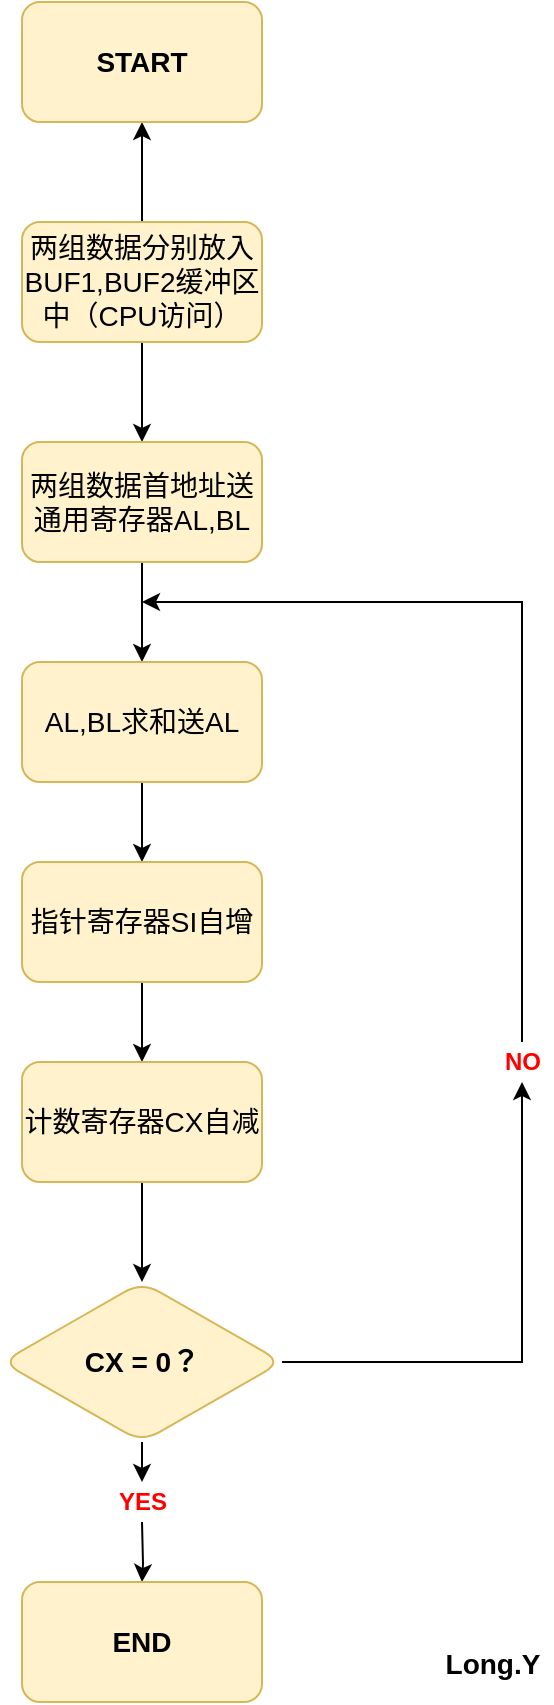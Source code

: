 <mxfile version="13.8.1" type="github">
  <diagram id="GWyGVMR0gU4pUaswi6PJ" name="Page-1">
    <mxGraphModel dx="1038" dy="547" grid="1" gridSize="10" guides="1" tooltips="1" connect="1" arrows="1" fold="1" page="1" pageScale="1" pageWidth="827" pageHeight="1169" math="0" shadow="0">
      <root>
        <mxCell id="0" />
        <mxCell id="1" parent="0" />
        <mxCell id="k0pH0EjhcUoIDpdQWPHe-3" value="" style="edgeStyle=orthogonalEdgeStyle;rounded=0;orthogonalLoop=1;jettySize=auto;html=1;" edge="1" parent="1" source="k0pH0EjhcUoIDpdQWPHe-1" target="k0pH0EjhcUoIDpdQWPHe-2">
          <mxGeometry relative="1" as="geometry" />
        </mxCell>
        <mxCell id="k0pH0EjhcUoIDpdQWPHe-27" value="" style="edgeStyle=orthogonalEdgeStyle;rounded=0;orthogonalLoop=1;jettySize=auto;html=1;" edge="1" parent="1" source="k0pH0EjhcUoIDpdQWPHe-1" target="k0pH0EjhcUoIDpdQWPHe-26">
          <mxGeometry relative="1" as="geometry" />
        </mxCell>
        <mxCell id="k0pH0EjhcUoIDpdQWPHe-1" value="&lt;font style=&quot;font-size: 14px&quot;&gt;两组数据分别放入BUF1,BUF2缓冲区中（CPU访问）&lt;/font&gt;" style="rounded=1;whiteSpace=wrap;html=1;fillColor=#fff2cc;strokeColor=#d6b656;" vertex="1" parent="1">
          <mxGeometry x="350" y="300" width="120" height="60" as="geometry" />
        </mxCell>
        <mxCell id="k0pH0EjhcUoIDpdQWPHe-5" value="" style="edgeStyle=orthogonalEdgeStyle;rounded=0;orthogonalLoop=1;jettySize=auto;html=1;" edge="1" parent="1" source="k0pH0EjhcUoIDpdQWPHe-2" target="k0pH0EjhcUoIDpdQWPHe-4">
          <mxGeometry relative="1" as="geometry">
            <Array as="points">
              <mxPoint x="410" y="490" />
              <mxPoint x="410" y="490" />
            </Array>
          </mxGeometry>
        </mxCell>
        <mxCell id="k0pH0EjhcUoIDpdQWPHe-2" value="&lt;font style=&quot;font-size: 14px&quot;&gt;两组数据首地址送通用寄存器AL,BL&lt;/font&gt;" style="whiteSpace=wrap;html=1;rounded=1;strokeColor=#d6b656;fillColor=#fff2cc;" vertex="1" parent="1">
          <mxGeometry x="350" y="410" width="120" height="60" as="geometry" />
        </mxCell>
        <mxCell id="k0pH0EjhcUoIDpdQWPHe-7" value="" style="edgeStyle=orthogonalEdgeStyle;rounded=0;orthogonalLoop=1;jettySize=auto;html=1;" edge="1" parent="1" source="k0pH0EjhcUoIDpdQWPHe-4" target="k0pH0EjhcUoIDpdQWPHe-6">
          <mxGeometry relative="1" as="geometry" />
        </mxCell>
        <mxCell id="k0pH0EjhcUoIDpdQWPHe-4" value="&lt;font style=&quot;font-size: 14px&quot;&gt;AL,BL求和送AL&lt;/font&gt;" style="whiteSpace=wrap;html=1;rounded=1;strokeColor=#d6b656;fillColor=#fff2cc;" vertex="1" parent="1">
          <mxGeometry x="350" y="520" width="120" height="60" as="geometry" />
        </mxCell>
        <mxCell id="k0pH0EjhcUoIDpdQWPHe-9" value="" style="edgeStyle=orthogonalEdgeStyle;rounded=0;orthogonalLoop=1;jettySize=auto;html=1;" edge="1" parent="1" source="k0pH0EjhcUoIDpdQWPHe-6" target="k0pH0EjhcUoIDpdQWPHe-8">
          <mxGeometry relative="1" as="geometry" />
        </mxCell>
        <mxCell id="k0pH0EjhcUoIDpdQWPHe-6" value="&lt;font style=&quot;font-size: 14px&quot;&gt;指针寄存器SI自增&lt;/font&gt;" style="whiteSpace=wrap;html=1;rounded=1;strokeColor=#d6b656;fillColor=#fff2cc;" vertex="1" parent="1">
          <mxGeometry x="350" y="620" width="120" height="60" as="geometry" />
        </mxCell>
        <mxCell id="k0pH0EjhcUoIDpdQWPHe-11" value="" style="edgeStyle=orthogonalEdgeStyle;rounded=0;orthogonalLoop=1;jettySize=auto;html=1;" edge="1" parent="1" source="k0pH0EjhcUoIDpdQWPHe-8" target="k0pH0EjhcUoIDpdQWPHe-10">
          <mxGeometry relative="1" as="geometry" />
        </mxCell>
        <mxCell id="k0pH0EjhcUoIDpdQWPHe-8" value="&lt;font style=&quot;font-size: 14px&quot;&gt;计数寄存器CX自减&lt;/font&gt;" style="whiteSpace=wrap;html=1;rounded=1;strokeColor=#d6b656;fillColor=#fff2cc;" vertex="1" parent="1">
          <mxGeometry x="350" y="720" width="120" height="60" as="geometry" />
        </mxCell>
        <mxCell id="k0pH0EjhcUoIDpdQWPHe-13" value="" style="edgeStyle=orthogonalEdgeStyle;rounded=0;orthogonalLoop=1;jettySize=auto;html=1;" edge="1" parent="1" target="k0pH0EjhcUoIDpdQWPHe-12">
          <mxGeometry relative="1" as="geometry">
            <mxPoint x="410" y="950" as="sourcePoint" />
          </mxGeometry>
        </mxCell>
        <mxCell id="k0pH0EjhcUoIDpdQWPHe-18" style="edgeStyle=orthogonalEdgeStyle;rounded=0;orthogonalLoop=1;jettySize=auto;html=1;" edge="1" parent="1" source="k0pH0EjhcUoIDpdQWPHe-19">
          <mxGeometry relative="1" as="geometry">
            <mxPoint x="410" y="490" as="targetPoint" />
            <Array as="points">
              <mxPoint x="600" y="490" />
            </Array>
          </mxGeometry>
        </mxCell>
        <mxCell id="k0pH0EjhcUoIDpdQWPHe-10" value="&lt;b&gt;&lt;font style=&quot;font-size: 14px&quot;&gt;CX = 0？&lt;/font&gt;&lt;/b&gt;" style="rhombus;whiteSpace=wrap;html=1;rounded=1;strokeColor=#d6b656;fillColor=#fff2cc;" vertex="1" parent="1">
          <mxGeometry x="340" y="830" width="140" height="80" as="geometry" />
        </mxCell>
        <mxCell id="k0pH0EjhcUoIDpdQWPHe-12" value="&lt;b&gt;&lt;font style=&quot;font-size: 14px&quot;&gt;END&lt;/font&gt;&lt;/b&gt;" style="whiteSpace=wrap;html=1;rounded=1;strokeColor=#d6b656;fillColor=#fff2cc;" vertex="1" parent="1">
          <mxGeometry x="350" y="980" width="120" height="60" as="geometry" />
        </mxCell>
        <mxCell id="k0pH0EjhcUoIDpdQWPHe-19" value="&lt;font color=&quot;#FF0000&quot;&gt;&lt;b&gt;NO&lt;/b&gt;&lt;/font&gt;" style="text;html=1;align=center;verticalAlign=middle;resizable=0;points=[];autosize=1;" vertex="1" parent="1">
          <mxGeometry x="585" y="710" width="30" height="20" as="geometry" />
        </mxCell>
        <mxCell id="k0pH0EjhcUoIDpdQWPHe-21" style="edgeStyle=orthogonalEdgeStyle;rounded=0;orthogonalLoop=1;jettySize=auto;html=1;" edge="1" parent="1" source="k0pH0EjhcUoIDpdQWPHe-10" target="k0pH0EjhcUoIDpdQWPHe-19">
          <mxGeometry relative="1" as="geometry">
            <mxPoint x="410" y="490" as="targetPoint" />
            <mxPoint x="480" y="870" as="sourcePoint" />
            <Array as="points">
              <mxPoint x="600" y="870" />
            </Array>
          </mxGeometry>
        </mxCell>
        <mxCell id="k0pH0EjhcUoIDpdQWPHe-24" value="" style="edgeStyle=orthogonalEdgeStyle;rounded=0;orthogonalLoop=1;jettySize=auto;html=1;" edge="1" parent="1" source="k0pH0EjhcUoIDpdQWPHe-10">
          <mxGeometry relative="1" as="geometry">
            <mxPoint x="410" y="910" as="sourcePoint" />
            <mxPoint x="410" y="930" as="targetPoint" />
          </mxGeometry>
        </mxCell>
        <mxCell id="k0pH0EjhcUoIDpdQWPHe-25" value="&lt;b&gt;&lt;font color=&quot;#FF0000&quot;&gt;YES&lt;/font&gt;&lt;/b&gt;" style="text;html=1;align=center;verticalAlign=middle;resizable=0;points=[];autosize=1;" vertex="1" parent="1">
          <mxGeometry x="390" y="930" width="40" height="20" as="geometry" />
        </mxCell>
        <mxCell id="k0pH0EjhcUoIDpdQWPHe-26" value="&lt;font style=&quot;font-size: 14px&quot;&gt;&lt;b&gt;START&lt;/b&gt;&lt;/font&gt;" style="whiteSpace=wrap;html=1;rounded=1;strokeColor=#d6b656;fillColor=#fff2cc;" vertex="1" parent="1">
          <mxGeometry x="350" y="190" width="120" height="60" as="geometry" />
        </mxCell>
        <mxCell id="k0pH0EjhcUoIDpdQWPHe-28" value="&lt;font style=&quot;font-size: 18px&quot;&gt;&lt;b&gt;&lt;font style=&quot;font-size: 14px&quot;&gt;Long.Y&lt;/font&gt;&lt;/b&gt;&lt;/font&gt;" style="text;html=1;align=center;verticalAlign=middle;resizable=0;points=[];autosize=1;" vertex="1" parent="1">
          <mxGeometry x="555" y="1010" width="60" height="20" as="geometry" />
        </mxCell>
      </root>
    </mxGraphModel>
  </diagram>
</mxfile>
